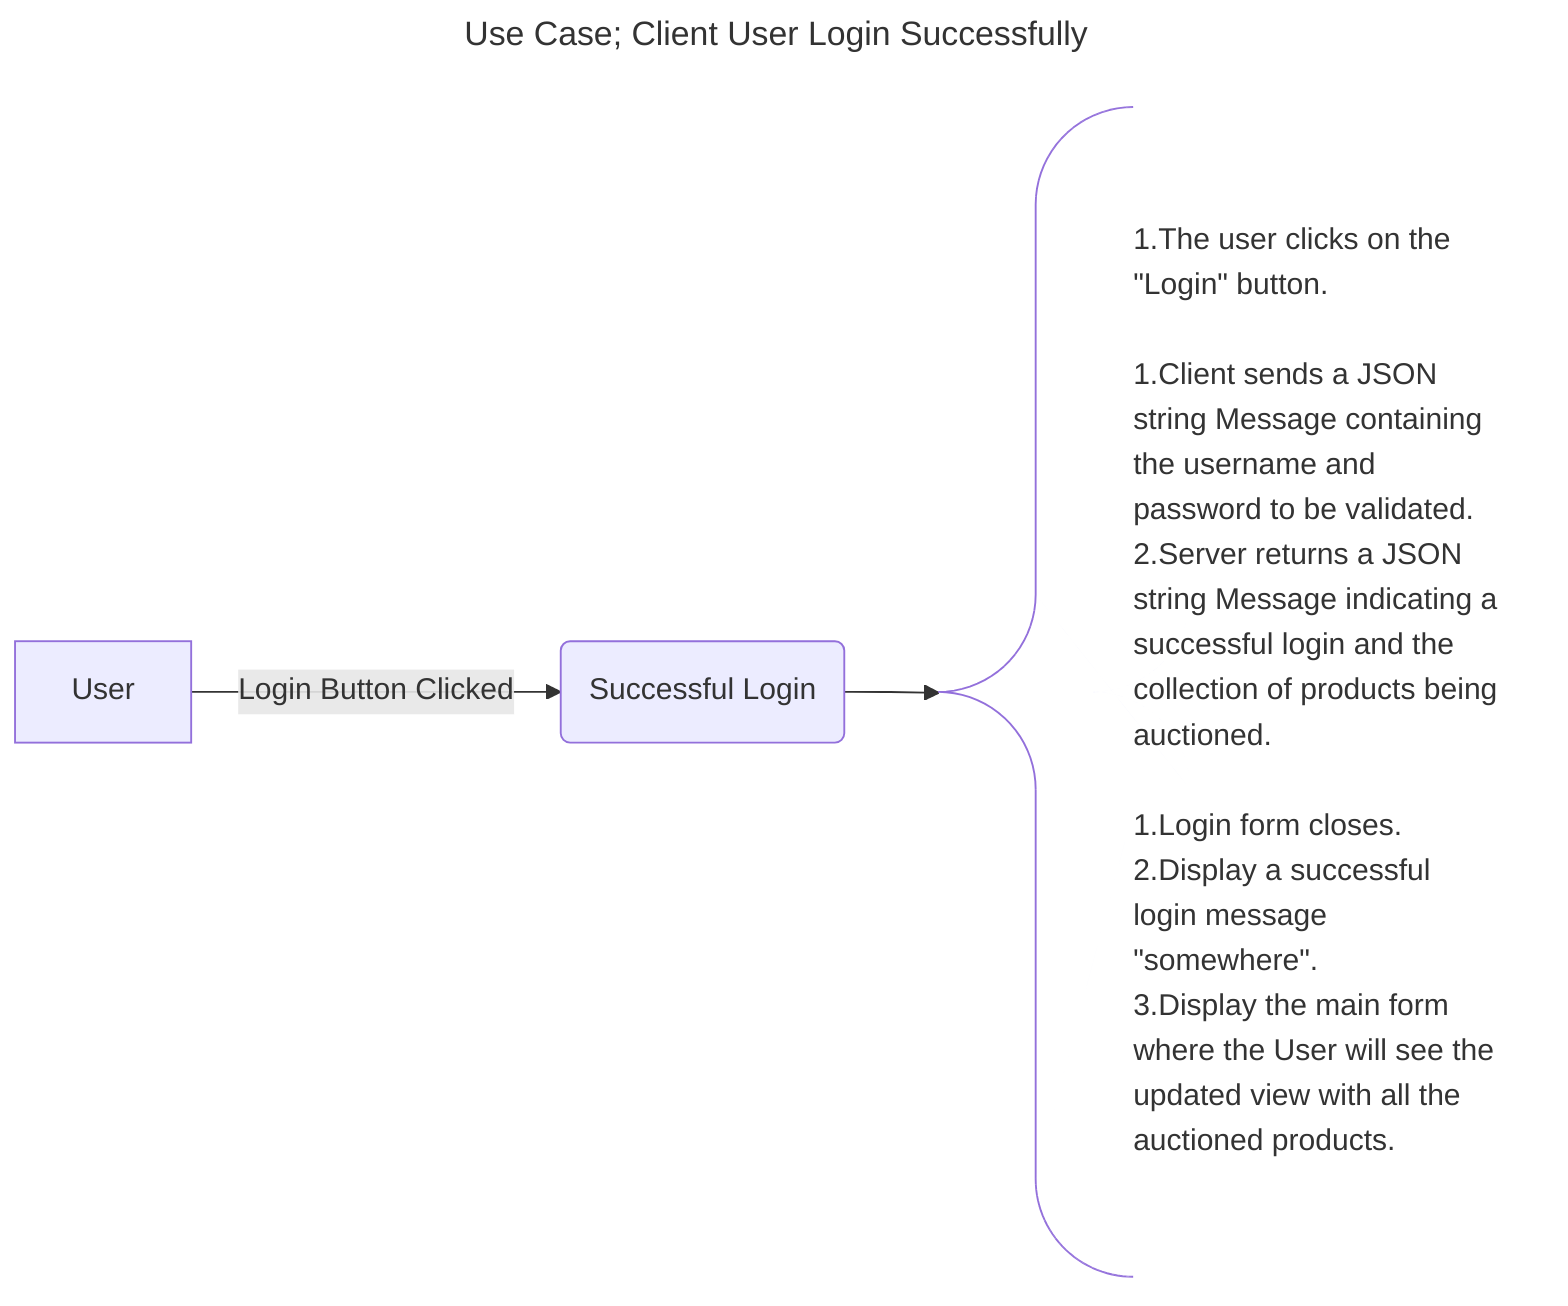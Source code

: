 ---
title: Use Case; Client User Login Successfully
---
flowchart LR
    A[User] --> |Login Button Clicked| B
    B(Successful Login) --> C
    C@{shape: comment, label: "1.The user clicks on the \"Login\" button.
        \ 
        1.Client sends a JSON string Message containing the username and password to be validated.
        2.Server returns a JSON string Message indicating a successful login and the collection of products being auctioned.
        \ 
        1.Login form closes.
        2.Display a successful login message \"somewhere\".
        3.Display the main form where the User will see the updated view with all the auctioned products.
    "}
    style C text-align:left
    style C shape:comment